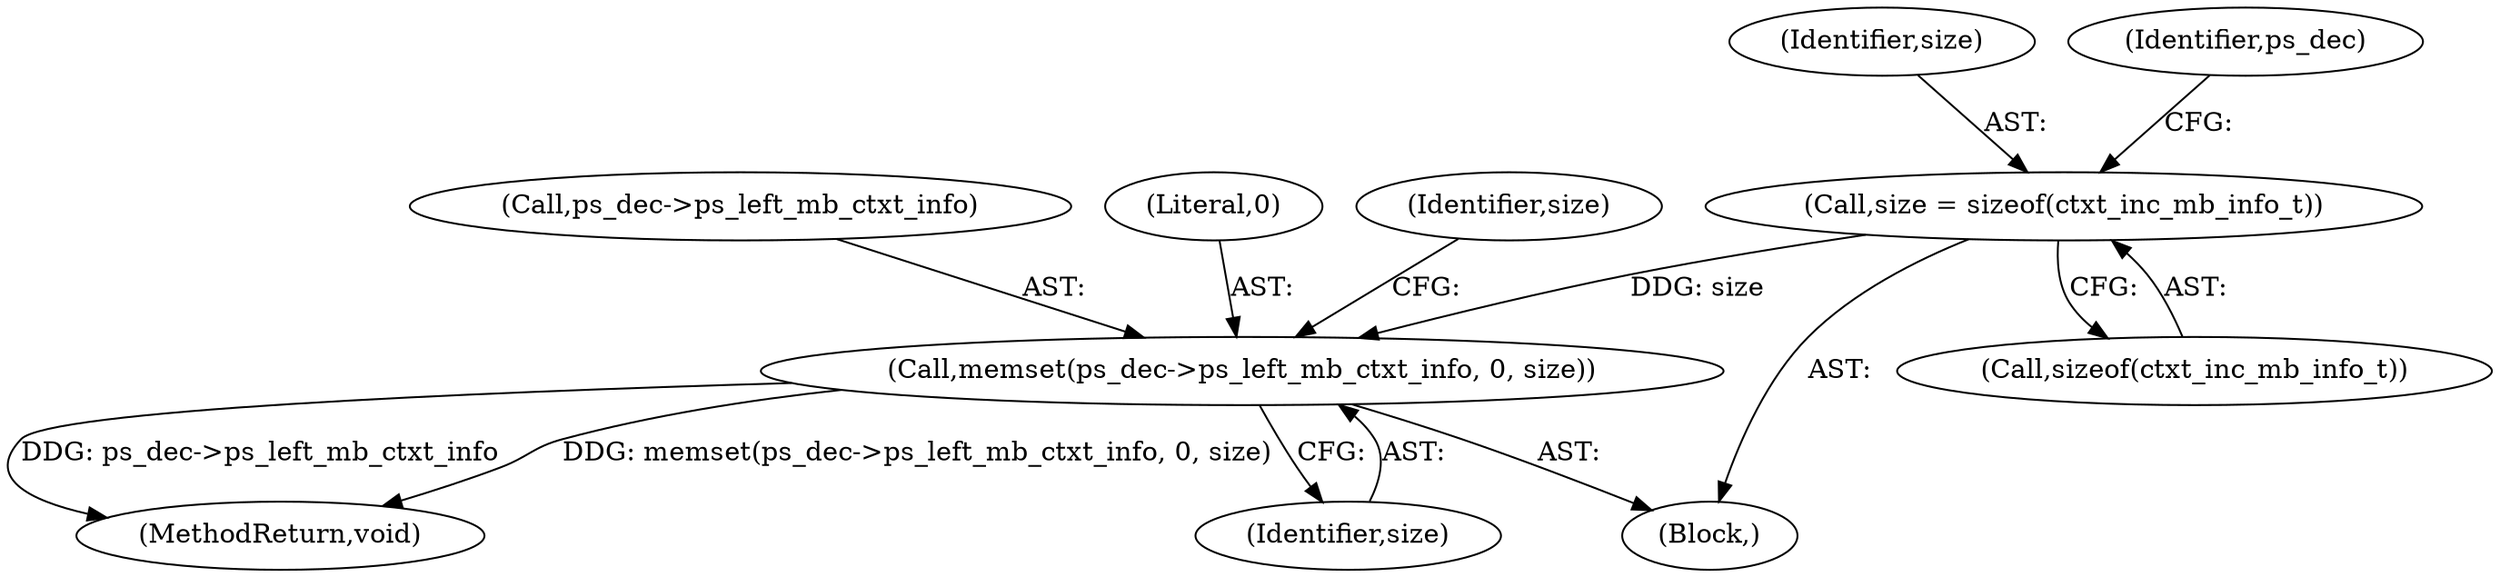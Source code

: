 digraph "0_Android_ecf6c7ce6d5a22d52160698aab44fc234c63291a@API" {
"1000231" [label="(Call,size = sizeof(ctxt_inc_mb_info_t))"];
"1000235" [label="(Call,memset(ps_dec->ps_left_mb_ctxt_info, 0, size))"];
"1000236" [label="(Call,ps_dec->ps_left_mb_ctxt_info)"];
"1000232" [label="(Identifier,size)"];
"1000233" [label="(Call,sizeof(ctxt_inc_mb_info_t))"];
"1000239" [label="(Literal,0)"];
"1000121" [label="(Block,)"];
"1000235" [label="(Call,memset(ps_dec->ps_left_mb_ctxt_info, 0, size))"];
"1000231" [label="(Call,size = sizeof(ctxt_inc_mb_info_t))"];
"1000956" [label="(MethodReturn,void)"];
"1000240" [label="(Identifier,size)"];
"1000237" [label="(Identifier,ps_dec)"];
"1000242" [label="(Identifier,size)"];
"1000231" -> "1000121"  [label="AST: "];
"1000231" -> "1000233"  [label="CFG: "];
"1000232" -> "1000231"  [label="AST: "];
"1000233" -> "1000231"  [label="AST: "];
"1000237" -> "1000231"  [label="CFG: "];
"1000231" -> "1000235"  [label="DDG: size"];
"1000235" -> "1000121"  [label="AST: "];
"1000235" -> "1000240"  [label="CFG: "];
"1000236" -> "1000235"  [label="AST: "];
"1000239" -> "1000235"  [label="AST: "];
"1000240" -> "1000235"  [label="AST: "];
"1000242" -> "1000235"  [label="CFG: "];
"1000235" -> "1000956"  [label="DDG: ps_dec->ps_left_mb_ctxt_info"];
"1000235" -> "1000956"  [label="DDG: memset(ps_dec->ps_left_mb_ctxt_info, 0, size)"];
}
